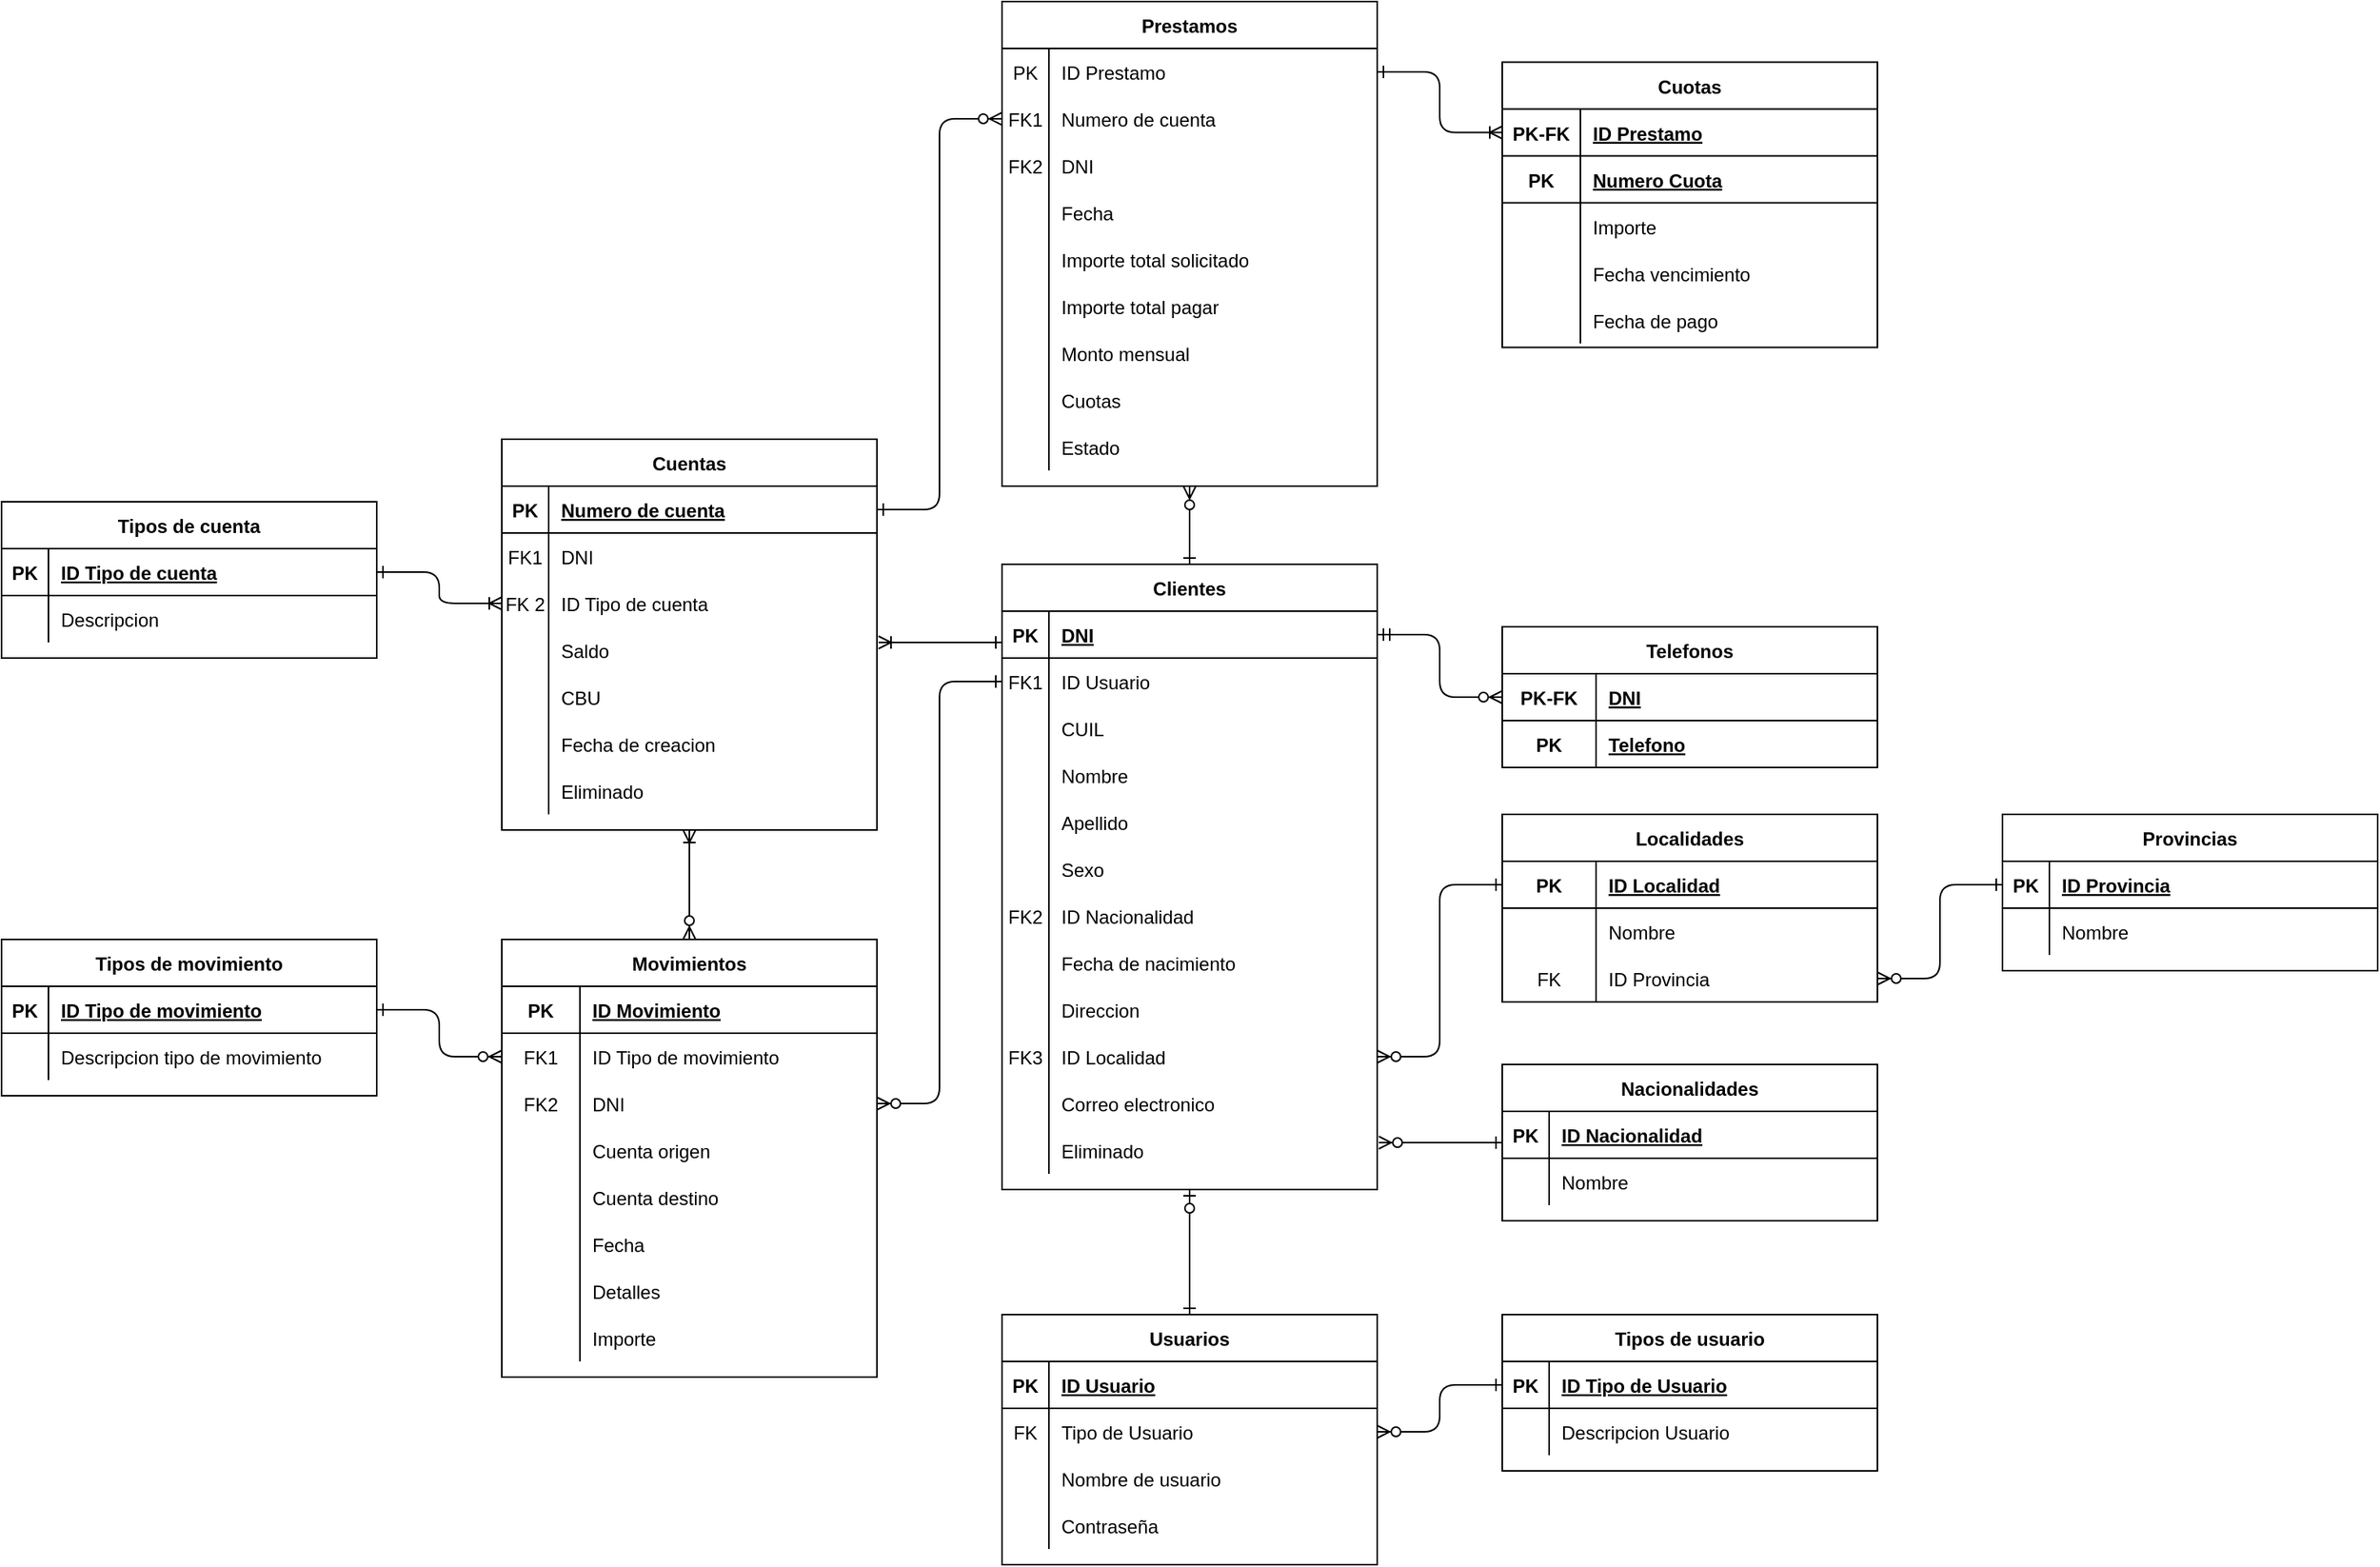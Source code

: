 <mxfile version="14.5.1" type="device"><diagram id="R2lEEEUBdFMjLlhIrx00" name="Page-1"><mxGraphModel dx="1802" dy="981" grid="1" gridSize="10" guides="1" tooltips="1" connect="1" arrows="1" fold="1" page="0" pageScale="1" pageWidth="850" pageHeight="1100" math="0" shadow="0" extFonts="Permanent Marker^https://fonts.googleapis.com/css?family=Permanent+Marker"><root><mxCell id="0"/><mxCell id="1" parent="0"/><mxCell id="C-vyLk0tnHw3VtMMgP7b-1" value="" style="edgeStyle=elbowEdgeStyle;endArrow=ERoneToMany;startArrow=ERone;endFill=0;startFill=0;strokeWidth=1;targetPerimeterSpacing=1;" parent="1" source="C-vyLk0tnHw3VtMMgP7b-23" target="C-vyLk0tnHw3VtMMgP7b-2" edge="1"><mxGeometry width="100" height="100" relative="1" as="geometry"><mxPoint x="340" y="720" as="sourcePoint"/><mxPoint x="440" y="620" as="targetPoint"/><Array as="points"><mxPoint x="-210" y="90"/><mxPoint x="-180" y="190"/><mxPoint x="-200" y="170"/><mxPoint x="-220" y="120"/><mxPoint x="-160" y="160"/></Array></mxGeometry></mxCell><mxCell id="C-vyLk0tnHw3VtMMgP7b-12" value="" style="edgeStyle=elbowEdgeStyle;endArrow=ERzeroToMany;startArrow=ERone;endFill=1;startFill=0;" parent="1" source="C-vyLk0tnHw3VtMMgP7b-23" target="C-vyLk0tnHw3VtMMgP7b-13" edge="1"><mxGeometry width="100" height="100" relative="1" as="geometry"><mxPoint x="400" y="180" as="sourcePoint"/><mxPoint x="-65.529" y="-50" as="targetPoint"/></mxGeometry></mxCell><mxCell id="C-vyLk0tnHw3VtMMgP7b-2" value="Cuentas" style="shape=table;startSize=30;container=1;collapsible=1;childLayout=tableLayout;fixedRows=1;rowLines=0;fontStyle=1;align=center;resizeLast=1;" parent="1" vertex="1"><mxGeometry x="-480" y="-40" width="240" height="250" as="geometry"/></mxCell><mxCell id="C-vyLk0tnHw3VtMMgP7b-3" value="" style="shape=partialRectangle;collapsible=0;dropTarget=0;pointerEvents=0;fillColor=none;points=[[0,0.5],[1,0.5]];portConstraint=eastwest;top=0;left=0;right=0;bottom=1;" parent="C-vyLk0tnHw3VtMMgP7b-2" vertex="1"><mxGeometry y="30" width="240" height="30" as="geometry"/></mxCell><mxCell id="C-vyLk0tnHw3VtMMgP7b-4" value="PK" style="shape=partialRectangle;overflow=hidden;connectable=0;fillColor=none;top=0;left=0;bottom=0;right=0;fontStyle=1;" parent="C-vyLk0tnHw3VtMMgP7b-3" vertex="1"><mxGeometry width="30" height="30" as="geometry"/></mxCell><mxCell id="C-vyLk0tnHw3VtMMgP7b-5" value="Numero de cuenta" style="shape=partialRectangle;overflow=hidden;connectable=0;fillColor=none;top=0;left=0;bottom=0;right=0;align=left;spacingLeft=6;fontStyle=5;" parent="C-vyLk0tnHw3VtMMgP7b-3" vertex="1"><mxGeometry x="30" width="210" height="30" as="geometry"/></mxCell><mxCell id="C-vyLk0tnHw3VtMMgP7b-6" value="" style="shape=partialRectangle;collapsible=0;dropTarget=0;pointerEvents=0;fillColor=none;points=[[0,0.5],[1,0.5]];portConstraint=eastwest;top=0;left=0;right=0;bottom=0;" parent="C-vyLk0tnHw3VtMMgP7b-2" vertex="1"><mxGeometry y="60" width="240" height="30" as="geometry"/></mxCell><mxCell id="C-vyLk0tnHw3VtMMgP7b-7" value="FK1" style="shape=partialRectangle;overflow=hidden;connectable=0;fillColor=none;top=0;left=0;bottom=0;right=0;" parent="C-vyLk0tnHw3VtMMgP7b-6" vertex="1"><mxGeometry width="30" height="30" as="geometry"/></mxCell><mxCell id="C-vyLk0tnHw3VtMMgP7b-8" value="DNI" style="shape=partialRectangle;overflow=hidden;connectable=0;fillColor=none;top=0;left=0;bottom=0;right=0;align=left;spacingLeft=6;" parent="C-vyLk0tnHw3VtMMgP7b-6" vertex="1"><mxGeometry x="30" width="210" height="30" as="geometry"/></mxCell><mxCell id="7F0biM4FoDQYVqZwZQfH-58" value="" style="shape=partialRectangle;collapsible=0;dropTarget=0;pointerEvents=0;fillColor=none;top=0;left=0;bottom=0;right=0;points=[[0,0.5],[1,0.5]];portConstraint=eastwest;" parent="C-vyLk0tnHw3VtMMgP7b-2" vertex="1"><mxGeometry y="90" width="240" height="30" as="geometry"/></mxCell><mxCell id="7F0biM4FoDQYVqZwZQfH-59" value="FK 2" style="shape=partialRectangle;connectable=0;fillColor=none;top=0;left=0;bottom=0;right=0;editable=1;overflow=hidden;" parent="7F0biM4FoDQYVqZwZQfH-58" vertex="1"><mxGeometry width="30" height="30" as="geometry"/></mxCell><mxCell id="7F0biM4FoDQYVqZwZQfH-60" value="ID Tipo de cuenta" style="shape=partialRectangle;connectable=0;fillColor=none;top=0;left=0;bottom=0;right=0;align=left;spacingLeft=6;overflow=hidden;" parent="7F0biM4FoDQYVqZwZQfH-58" vertex="1"><mxGeometry x="30" width="210" height="30" as="geometry"/></mxCell><mxCell id="C-vyLk0tnHw3VtMMgP7b-9" value="" style="shape=partialRectangle;collapsible=0;dropTarget=0;pointerEvents=0;fillColor=none;points=[[0,0.5],[1,0.5]];portConstraint=eastwest;top=0;left=0;right=0;bottom=0;" parent="C-vyLk0tnHw3VtMMgP7b-2" vertex="1"><mxGeometry y="120" width="240" height="30" as="geometry"/></mxCell><mxCell id="C-vyLk0tnHw3VtMMgP7b-10" value="" style="shape=partialRectangle;overflow=hidden;connectable=0;fillColor=none;top=0;left=0;bottom=0;right=0;" parent="C-vyLk0tnHw3VtMMgP7b-9" vertex="1"><mxGeometry width="30" height="30" as="geometry"/></mxCell><mxCell id="C-vyLk0tnHw3VtMMgP7b-11" value="Saldo" style="shape=partialRectangle;overflow=hidden;connectable=0;fillColor=none;top=0;left=0;bottom=0;right=0;align=left;spacingLeft=6;" parent="C-vyLk0tnHw3VtMMgP7b-9" vertex="1"><mxGeometry x="30" width="210" height="30" as="geometry"/></mxCell><mxCell id="7F0biM4FoDQYVqZwZQfH-54" value="" style="shape=partialRectangle;collapsible=0;dropTarget=0;pointerEvents=0;fillColor=none;top=0;left=0;bottom=0;right=0;points=[[0,0.5],[1,0.5]];portConstraint=eastwest;" parent="C-vyLk0tnHw3VtMMgP7b-2" vertex="1"><mxGeometry y="150" width="240" height="30" as="geometry"/></mxCell><mxCell id="7F0biM4FoDQYVqZwZQfH-55" value="" style="shape=partialRectangle;connectable=0;fillColor=none;top=0;left=0;bottom=0;right=0;editable=1;overflow=hidden;" parent="7F0biM4FoDQYVqZwZQfH-54" vertex="1"><mxGeometry width="30" height="30" as="geometry"/></mxCell><mxCell id="7F0biM4FoDQYVqZwZQfH-56" value="CBU" style="shape=partialRectangle;connectable=0;fillColor=none;top=0;left=0;bottom=0;right=0;align=left;spacingLeft=6;overflow=hidden;" parent="7F0biM4FoDQYVqZwZQfH-54" vertex="1"><mxGeometry x="30" width="210" height="30" as="geometry"/></mxCell><mxCell id="7F0biM4FoDQYVqZwZQfH-62" value="" style="shape=partialRectangle;collapsible=0;dropTarget=0;pointerEvents=0;fillColor=none;top=0;left=0;bottom=0;right=0;points=[[0,0.5],[1,0.5]];portConstraint=eastwest;" parent="C-vyLk0tnHw3VtMMgP7b-2" vertex="1"><mxGeometry y="180" width="240" height="30" as="geometry"/></mxCell><mxCell id="7F0biM4FoDQYVqZwZQfH-63" value="" style="shape=partialRectangle;connectable=0;fillColor=none;top=0;left=0;bottom=0;right=0;editable=1;overflow=hidden;" parent="7F0biM4FoDQYVqZwZQfH-62" vertex="1"><mxGeometry width="30" height="30" as="geometry"/></mxCell><mxCell id="7F0biM4FoDQYVqZwZQfH-64" value="Fecha de creacion" style="shape=partialRectangle;connectable=0;fillColor=none;top=0;left=0;bottom=0;right=0;align=left;spacingLeft=6;overflow=hidden;" parent="7F0biM4FoDQYVqZwZQfH-62" vertex="1"><mxGeometry x="30" width="210" height="30" as="geometry"/></mxCell><mxCell id="fZLnjrhuLzffV9vsDGtd-31" value="" style="shape=partialRectangle;collapsible=0;dropTarget=0;pointerEvents=0;fillColor=none;top=0;left=0;bottom=0;right=0;points=[[0,0.5],[1,0.5]];portConstraint=eastwest;" parent="C-vyLk0tnHw3VtMMgP7b-2" vertex="1"><mxGeometry y="210" width="240" height="30" as="geometry"/></mxCell><mxCell id="fZLnjrhuLzffV9vsDGtd-32" value="" style="shape=partialRectangle;connectable=0;fillColor=none;top=0;left=0;bottom=0;right=0;editable=1;overflow=hidden;" parent="fZLnjrhuLzffV9vsDGtd-31" vertex="1"><mxGeometry width="30" height="30" as="geometry"/></mxCell><mxCell id="fZLnjrhuLzffV9vsDGtd-33" value="Eliminado" style="shape=partialRectangle;connectable=0;fillColor=none;top=0;left=0;bottom=0;right=0;align=left;spacingLeft=6;overflow=hidden;" parent="fZLnjrhuLzffV9vsDGtd-31" vertex="1"><mxGeometry x="30" width="210" height="30" as="geometry"/></mxCell><mxCell id="C-vyLk0tnHw3VtMMgP7b-13" value="Prestamos" style="shape=table;startSize=30;container=1;collapsible=1;childLayout=tableLayout;fixedRows=1;rowLines=0;fontStyle=1;align=center;resizeLast=1;" parent="1" vertex="1"><mxGeometry x="-160" y="-320" width="240" height="310" as="geometry"/></mxCell><mxCell id="7F0biM4FoDQYVqZwZQfH-100" value="" style="shape=partialRectangle;collapsible=0;dropTarget=0;pointerEvents=0;fillColor=none;top=0;left=0;bottom=0;right=0;points=[[0,0.5],[1,0.5]];portConstraint=eastwest;" parent="C-vyLk0tnHw3VtMMgP7b-13" vertex="1"><mxGeometry y="30" width="240" height="30" as="geometry"/></mxCell><mxCell id="7F0biM4FoDQYVqZwZQfH-101" value="PK" style="shape=partialRectangle;connectable=0;fillColor=none;top=0;left=0;bottom=0;right=0;editable=1;overflow=hidden;" parent="7F0biM4FoDQYVqZwZQfH-100" vertex="1"><mxGeometry width="30" height="30" as="geometry"/></mxCell><mxCell id="7F0biM4FoDQYVqZwZQfH-102" value="ID Prestamo" style="shape=partialRectangle;connectable=0;fillColor=none;top=0;left=0;bottom=0;right=0;align=left;spacingLeft=6;overflow=hidden;" parent="7F0biM4FoDQYVqZwZQfH-100" vertex="1"><mxGeometry x="30" width="210" height="30" as="geometry"/></mxCell><mxCell id="7F0biM4FoDQYVqZwZQfH-151" value="" style="shape=partialRectangle;collapsible=0;dropTarget=0;pointerEvents=0;fillColor=none;top=0;left=0;bottom=0;right=0;points=[[0,0.5],[1,0.5]];portConstraint=eastwest;" parent="C-vyLk0tnHw3VtMMgP7b-13" vertex="1"><mxGeometry y="60" width="240" height="30" as="geometry"/></mxCell><mxCell id="7F0biM4FoDQYVqZwZQfH-152" value="FK1" style="shape=partialRectangle;connectable=0;fillColor=none;top=0;left=0;bottom=0;right=0;fontStyle=0;overflow=hidden;" parent="7F0biM4FoDQYVqZwZQfH-151" vertex="1"><mxGeometry width="30" height="30" as="geometry"/></mxCell><mxCell id="7F0biM4FoDQYVqZwZQfH-153" value="Numero de cuenta" style="shape=partialRectangle;connectable=0;fillColor=none;top=0;left=0;bottom=0;right=0;align=left;spacingLeft=6;fontStyle=0;overflow=hidden;" parent="7F0biM4FoDQYVqZwZQfH-151" vertex="1"><mxGeometry x="30" width="210" height="30" as="geometry"/></mxCell><mxCell id="C-vyLk0tnHw3VtMMgP7b-17" value="" style="shape=partialRectangle;collapsible=0;dropTarget=0;pointerEvents=0;fillColor=none;points=[[0,0.5],[1,0.5]];portConstraint=eastwest;top=0;left=0;right=0;bottom=0;" parent="C-vyLk0tnHw3VtMMgP7b-13" vertex="1"><mxGeometry y="90" width="240" height="30" as="geometry"/></mxCell><mxCell id="C-vyLk0tnHw3VtMMgP7b-18" value="FK2" style="shape=partialRectangle;overflow=hidden;connectable=0;fillColor=none;top=0;left=0;bottom=0;right=0;" parent="C-vyLk0tnHw3VtMMgP7b-17" vertex="1"><mxGeometry width="30" height="30" as="geometry"/></mxCell><mxCell id="C-vyLk0tnHw3VtMMgP7b-19" value="DNI" style="shape=partialRectangle;overflow=hidden;connectable=0;fillColor=none;top=0;left=0;bottom=0;right=0;align=left;spacingLeft=6;" parent="C-vyLk0tnHw3VtMMgP7b-17" vertex="1"><mxGeometry x="30" width="210" height="30" as="geometry"/></mxCell><mxCell id="7F0biM4FoDQYVqZwZQfH-179" value="" style="shape=partialRectangle;collapsible=0;dropTarget=0;pointerEvents=0;fillColor=none;top=0;left=0;bottom=0;right=0;points=[[0,0.5],[1,0.5]];portConstraint=eastwest;" parent="C-vyLk0tnHw3VtMMgP7b-13" vertex="1"><mxGeometry y="120" width="240" height="30" as="geometry"/></mxCell><mxCell id="7F0biM4FoDQYVqZwZQfH-180" value="" style="shape=partialRectangle;connectable=0;fillColor=none;top=0;left=0;bottom=0;right=0;editable=1;overflow=hidden;" parent="7F0biM4FoDQYVqZwZQfH-179" vertex="1"><mxGeometry width="30" height="30" as="geometry"/></mxCell><mxCell id="7F0biM4FoDQYVqZwZQfH-181" value="Fecha" style="shape=partialRectangle;connectable=0;fillColor=none;top=0;left=0;bottom=0;right=0;align=left;spacingLeft=6;overflow=hidden;" parent="7F0biM4FoDQYVqZwZQfH-179" vertex="1"><mxGeometry x="30" width="210" height="30" as="geometry"/></mxCell><mxCell id="C-vyLk0tnHw3VtMMgP7b-20" value="" style="shape=partialRectangle;collapsible=0;dropTarget=0;pointerEvents=0;fillColor=none;points=[[0,0.5],[1,0.5]];portConstraint=eastwest;top=0;left=0;right=0;bottom=0;" parent="C-vyLk0tnHw3VtMMgP7b-13" vertex="1"><mxGeometry y="150" width="240" height="30" as="geometry"/></mxCell><mxCell id="C-vyLk0tnHw3VtMMgP7b-21" value="" style="shape=partialRectangle;overflow=hidden;connectable=0;fillColor=none;top=0;left=0;bottom=0;right=0;" parent="C-vyLk0tnHw3VtMMgP7b-20" vertex="1"><mxGeometry width="30" height="30" as="geometry"/></mxCell><mxCell id="C-vyLk0tnHw3VtMMgP7b-22" value="Importe total solicitado" style="shape=partialRectangle;overflow=hidden;connectable=0;fillColor=none;top=0;left=0;bottom=0;right=0;align=left;spacingLeft=6;" parent="C-vyLk0tnHw3VtMMgP7b-20" vertex="1"><mxGeometry x="30" width="210" height="30" as="geometry"/></mxCell><mxCell id="7F0biM4FoDQYVqZwZQfH-68" value="" style="shape=partialRectangle;collapsible=0;dropTarget=0;pointerEvents=0;fillColor=none;top=0;left=0;bottom=0;right=0;points=[[0,0.5],[1,0.5]];portConstraint=eastwest;" parent="C-vyLk0tnHw3VtMMgP7b-13" vertex="1"><mxGeometry y="180" width="240" height="30" as="geometry"/></mxCell><mxCell id="7F0biM4FoDQYVqZwZQfH-69" value="" style="shape=partialRectangle;connectable=0;fillColor=none;top=0;left=0;bottom=0;right=0;editable=1;overflow=hidden;" parent="7F0biM4FoDQYVqZwZQfH-68" vertex="1"><mxGeometry width="30" height="30" as="geometry"/></mxCell><mxCell id="7F0biM4FoDQYVqZwZQfH-70" value="Importe total pagar" style="shape=partialRectangle;connectable=0;fillColor=none;top=0;left=0;bottom=0;right=0;align=left;spacingLeft=6;overflow=hidden;" parent="7F0biM4FoDQYVqZwZQfH-68" vertex="1"><mxGeometry x="30" width="210" height="30" as="geometry"/></mxCell><mxCell id="7F0biM4FoDQYVqZwZQfH-71" value="" style="shape=partialRectangle;collapsible=0;dropTarget=0;pointerEvents=0;fillColor=none;top=0;left=0;bottom=0;right=0;points=[[0,0.5],[1,0.5]];portConstraint=eastwest;" parent="C-vyLk0tnHw3VtMMgP7b-13" vertex="1"><mxGeometry y="210" width="240" height="30" as="geometry"/></mxCell><mxCell id="7F0biM4FoDQYVqZwZQfH-72" value="" style="shape=partialRectangle;connectable=0;fillColor=none;top=0;left=0;bottom=0;right=0;editable=1;overflow=hidden;" parent="7F0biM4FoDQYVqZwZQfH-71" vertex="1"><mxGeometry width="30" height="30" as="geometry"/></mxCell><mxCell id="7F0biM4FoDQYVqZwZQfH-73" value="Monto mensual" style="shape=partialRectangle;connectable=0;fillColor=none;top=0;left=0;bottom=0;right=0;align=left;spacingLeft=6;overflow=hidden;" parent="7F0biM4FoDQYVqZwZQfH-71" vertex="1"><mxGeometry x="30" width="210" height="30" as="geometry"/></mxCell><mxCell id="7F0biM4FoDQYVqZwZQfH-80" value="" style="shape=partialRectangle;collapsible=0;dropTarget=0;pointerEvents=0;fillColor=none;top=0;left=0;bottom=0;right=0;points=[[0,0.5],[1,0.5]];portConstraint=eastwest;" parent="C-vyLk0tnHw3VtMMgP7b-13" vertex="1"><mxGeometry y="240" width="240" height="30" as="geometry"/></mxCell><mxCell id="7F0biM4FoDQYVqZwZQfH-81" value="" style="shape=partialRectangle;connectable=0;fillColor=none;top=0;left=0;bottom=0;right=0;editable=1;overflow=hidden;" parent="7F0biM4FoDQYVqZwZQfH-80" vertex="1"><mxGeometry width="30" height="30" as="geometry"/></mxCell><mxCell id="7F0biM4FoDQYVqZwZQfH-82" value="Cuotas" style="shape=partialRectangle;connectable=0;fillColor=none;top=0;left=0;bottom=0;right=0;align=left;spacingLeft=6;overflow=hidden;" parent="7F0biM4FoDQYVqZwZQfH-80" vertex="1"><mxGeometry x="30" width="210" height="30" as="geometry"/></mxCell><mxCell id="Fkp7tEHuQF5kMMkEpn1x-33" value="" style="shape=partialRectangle;collapsible=0;dropTarget=0;pointerEvents=0;fillColor=none;top=0;left=0;bottom=0;right=0;points=[[0,0.5],[1,0.5]];portConstraint=eastwest;" parent="C-vyLk0tnHw3VtMMgP7b-13" vertex="1"><mxGeometry y="270" width="240" height="30" as="geometry"/></mxCell><mxCell id="Fkp7tEHuQF5kMMkEpn1x-34" value="" style="shape=partialRectangle;connectable=0;fillColor=none;top=0;left=0;bottom=0;right=0;editable=1;overflow=hidden;" parent="Fkp7tEHuQF5kMMkEpn1x-33" vertex="1"><mxGeometry width="30" height="30" as="geometry"/></mxCell><mxCell id="Fkp7tEHuQF5kMMkEpn1x-35" value="Estado" style="shape=partialRectangle;connectable=0;fillColor=none;top=0;left=0;bottom=0;right=0;align=left;spacingLeft=6;overflow=hidden;" parent="Fkp7tEHuQF5kMMkEpn1x-33" vertex="1"><mxGeometry x="30" width="210" height="30" as="geometry"/></mxCell><mxCell id="C-vyLk0tnHw3VtMMgP7b-23" value="Clientes" style="shape=table;startSize=30;container=1;collapsible=1;childLayout=tableLayout;fixedRows=1;rowLines=0;fontStyle=1;align=center;resizeLast=1;" parent="1" vertex="1"><mxGeometry x="-160" y="40" width="240" height="400" as="geometry"/></mxCell><mxCell id="C-vyLk0tnHw3VtMMgP7b-24" value="" style="shape=partialRectangle;collapsible=0;dropTarget=0;pointerEvents=0;fillColor=none;points=[[0,0.5],[1,0.5]];portConstraint=eastwest;top=0;left=0;right=0;bottom=1;" parent="C-vyLk0tnHw3VtMMgP7b-23" vertex="1"><mxGeometry y="30" width="240" height="30" as="geometry"/></mxCell><mxCell id="C-vyLk0tnHw3VtMMgP7b-25" value="PK" style="shape=partialRectangle;overflow=hidden;connectable=0;fillColor=none;top=0;left=0;bottom=0;right=0;fontStyle=1;" parent="C-vyLk0tnHw3VtMMgP7b-24" vertex="1"><mxGeometry width="30" height="30" as="geometry"/></mxCell><mxCell id="C-vyLk0tnHw3VtMMgP7b-26" value="DNI" style="shape=partialRectangle;overflow=hidden;connectable=0;fillColor=none;top=0;left=0;bottom=0;right=0;align=left;spacingLeft=6;fontStyle=5;" parent="C-vyLk0tnHw3VtMMgP7b-24" vertex="1"><mxGeometry x="30" width="210" height="30" as="geometry"/></mxCell><mxCell id="7F0biM4FoDQYVqZwZQfH-175" value="" style="shape=partialRectangle;collapsible=0;dropTarget=0;pointerEvents=0;fillColor=none;top=0;left=0;bottom=0;right=0;points=[[0,0.5],[1,0.5]];portConstraint=eastwest;" parent="C-vyLk0tnHw3VtMMgP7b-23" vertex="1"><mxGeometry y="60" width="240" height="30" as="geometry"/></mxCell><mxCell id="7F0biM4FoDQYVqZwZQfH-176" value="FK1" style="shape=partialRectangle;connectable=0;fillColor=none;top=0;left=0;bottom=0;right=0;fontStyle=0;overflow=hidden;" parent="7F0biM4FoDQYVqZwZQfH-175" vertex="1"><mxGeometry width="30" height="30" as="geometry"/></mxCell><mxCell id="7F0biM4FoDQYVqZwZQfH-177" value="ID Usuario" style="shape=partialRectangle;connectable=0;fillColor=none;top=0;left=0;bottom=0;right=0;align=left;spacingLeft=6;fontStyle=0;overflow=hidden;" parent="7F0biM4FoDQYVqZwZQfH-175" vertex="1"><mxGeometry x="30" width="210" height="30" as="geometry"/></mxCell><mxCell id="C-vyLk0tnHw3VtMMgP7b-27" value="" style="shape=partialRectangle;collapsible=0;dropTarget=0;pointerEvents=0;fillColor=none;points=[[0,0.5],[1,0.5]];portConstraint=eastwest;top=0;left=0;right=0;bottom=0;" parent="C-vyLk0tnHw3VtMMgP7b-23" vertex="1"><mxGeometry y="90" width="240" height="30" as="geometry"/></mxCell><mxCell id="C-vyLk0tnHw3VtMMgP7b-28" value="" style="shape=partialRectangle;overflow=hidden;connectable=0;fillColor=none;top=0;left=0;bottom=0;right=0;" parent="C-vyLk0tnHw3VtMMgP7b-27" vertex="1"><mxGeometry width="30" height="30" as="geometry"/></mxCell><mxCell id="C-vyLk0tnHw3VtMMgP7b-29" value="CUIL" style="shape=partialRectangle;overflow=hidden;connectable=0;fillColor=none;top=0;left=0;bottom=0;right=0;align=left;spacingLeft=6;" parent="C-vyLk0tnHw3VtMMgP7b-27" vertex="1"><mxGeometry x="30" width="210" height="30" as="geometry"/></mxCell><mxCell id="7F0biM4FoDQYVqZwZQfH-2" value="" style="shape=partialRectangle;collapsible=0;dropTarget=0;pointerEvents=0;fillColor=none;top=0;left=0;bottom=0;right=0;points=[[0,0.5],[1,0.5]];portConstraint=eastwest;" parent="C-vyLk0tnHw3VtMMgP7b-23" vertex="1"><mxGeometry y="120" width="240" height="30" as="geometry"/></mxCell><mxCell id="7F0biM4FoDQYVqZwZQfH-3" value="" style="shape=partialRectangle;connectable=0;fillColor=none;top=0;left=0;bottom=0;right=0;editable=1;overflow=hidden;" parent="7F0biM4FoDQYVqZwZQfH-2" vertex="1"><mxGeometry width="30" height="30" as="geometry"/></mxCell><mxCell id="7F0biM4FoDQYVqZwZQfH-4" value="Nombre " style="shape=partialRectangle;connectable=0;fillColor=none;top=0;left=0;bottom=0;right=0;align=left;spacingLeft=6;overflow=hidden;" parent="7F0biM4FoDQYVqZwZQfH-2" vertex="1"><mxGeometry x="30" width="210" height="30" as="geometry"/></mxCell><mxCell id="7F0biM4FoDQYVqZwZQfH-11" value="" style="shape=partialRectangle;collapsible=0;dropTarget=0;pointerEvents=0;fillColor=none;top=0;left=0;bottom=0;right=0;points=[[0,0.5],[1,0.5]];portConstraint=eastwest;" parent="C-vyLk0tnHw3VtMMgP7b-23" vertex="1"><mxGeometry y="150" width="240" height="30" as="geometry"/></mxCell><mxCell id="7F0biM4FoDQYVqZwZQfH-12" value="" style="shape=partialRectangle;connectable=0;fillColor=none;top=0;left=0;bottom=0;right=0;editable=1;overflow=hidden;" parent="7F0biM4FoDQYVqZwZQfH-11" vertex="1"><mxGeometry width="30" height="30" as="geometry"/></mxCell><mxCell id="7F0biM4FoDQYVqZwZQfH-13" value="Apellido" style="shape=partialRectangle;connectable=0;fillColor=none;top=0;left=0;bottom=0;right=0;align=left;spacingLeft=6;overflow=hidden;" parent="7F0biM4FoDQYVqZwZQfH-11" vertex="1"><mxGeometry x="30" width="210" height="30" as="geometry"/></mxCell><mxCell id="7F0biM4FoDQYVqZwZQfH-7" value="" style="shape=partialRectangle;collapsible=0;dropTarget=0;pointerEvents=0;fillColor=none;top=0;left=0;bottom=0;right=0;points=[[0,0.5],[1,0.5]];portConstraint=eastwest;" parent="C-vyLk0tnHw3VtMMgP7b-23" vertex="1"><mxGeometry y="180" width="240" height="30" as="geometry"/></mxCell><mxCell id="7F0biM4FoDQYVqZwZQfH-8" value="" style="shape=partialRectangle;connectable=0;fillColor=none;top=0;left=0;bottom=0;right=0;editable=1;overflow=hidden;" parent="7F0biM4FoDQYVqZwZQfH-7" vertex="1"><mxGeometry width="30" height="30" as="geometry"/></mxCell><mxCell id="7F0biM4FoDQYVqZwZQfH-9" value="Sexo" style="shape=partialRectangle;connectable=0;fillColor=none;top=0;left=0;bottom=0;right=0;align=left;spacingLeft=6;overflow=hidden;" parent="7F0biM4FoDQYVqZwZQfH-7" vertex="1"><mxGeometry x="30" width="210" height="30" as="geometry"/></mxCell><mxCell id="7F0biM4FoDQYVqZwZQfH-19" value="" style="shape=partialRectangle;collapsible=0;dropTarget=0;pointerEvents=0;fillColor=none;top=0;left=0;bottom=0;right=0;points=[[0,0.5],[1,0.5]];portConstraint=eastwest;" parent="C-vyLk0tnHw3VtMMgP7b-23" vertex="1"><mxGeometry y="210" width="240" height="30" as="geometry"/></mxCell><mxCell id="7F0biM4FoDQYVqZwZQfH-20" value="FK2" style="shape=partialRectangle;connectable=0;fillColor=none;top=0;left=0;bottom=0;right=0;editable=1;overflow=hidden;" parent="7F0biM4FoDQYVqZwZQfH-19" vertex="1"><mxGeometry width="30" height="30" as="geometry"/></mxCell><mxCell id="7F0biM4FoDQYVqZwZQfH-21" value="ID Nacionalidad" style="shape=partialRectangle;connectable=0;fillColor=none;top=0;left=0;bottom=0;right=0;align=left;spacingLeft=6;overflow=hidden;" parent="7F0biM4FoDQYVqZwZQfH-19" vertex="1"><mxGeometry x="30" width="210" height="30" as="geometry"/></mxCell><mxCell id="7F0biM4FoDQYVqZwZQfH-23" value="" style="shape=partialRectangle;collapsible=0;dropTarget=0;pointerEvents=0;fillColor=none;top=0;left=0;bottom=0;right=0;points=[[0,0.5],[1,0.5]];portConstraint=eastwest;" parent="C-vyLk0tnHw3VtMMgP7b-23" vertex="1"><mxGeometry y="240" width="240" height="30" as="geometry"/></mxCell><mxCell id="7F0biM4FoDQYVqZwZQfH-24" value="" style="shape=partialRectangle;connectable=0;fillColor=none;top=0;left=0;bottom=0;right=0;editable=1;overflow=hidden;" parent="7F0biM4FoDQYVqZwZQfH-23" vertex="1"><mxGeometry width="30" height="30" as="geometry"/></mxCell><mxCell id="7F0biM4FoDQYVqZwZQfH-25" value="Fecha de nacimiento" style="shape=partialRectangle;connectable=0;fillColor=none;top=0;left=0;bottom=0;right=0;align=left;spacingLeft=6;overflow=hidden;" parent="7F0biM4FoDQYVqZwZQfH-23" vertex="1"><mxGeometry x="30" width="210" height="30" as="geometry"/></mxCell><mxCell id="7F0biM4FoDQYVqZwZQfH-26" value="" style="shape=partialRectangle;collapsible=0;dropTarget=0;pointerEvents=0;fillColor=none;top=0;left=0;bottom=0;right=0;points=[[0,0.5],[1,0.5]];portConstraint=eastwest;" parent="C-vyLk0tnHw3VtMMgP7b-23" vertex="1"><mxGeometry y="270" width="240" height="30" as="geometry"/></mxCell><mxCell id="7F0biM4FoDQYVqZwZQfH-27" value="" style="shape=partialRectangle;connectable=0;fillColor=none;top=0;left=0;bottom=0;right=0;editable=1;overflow=hidden;" parent="7F0biM4FoDQYVqZwZQfH-26" vertex="1"><mxGeometry width="30" height="30" as="geometry"/></mxCell><mxCell id="7F0biM4FoDQYVqZwZQfH-28" value="Direccion" style="shape=partialRectangle;connectable=0;fillColor=none;top=0;left=0;bottom=0;right=0;align=left;spacingLeft=6;overflow=hidden;" parent="7F0biM4FoDQYVqZwZQfH-26" vertex="1"><mxGeometry x="30" width="210" height="30" as="geometry"/></mxCell><mxCell id="7F0biM4FoDQYVqZwZQfH-30" value="" style="shape=partialRectangle;collapsible=0;dropTarget=0;pointerEvents=0;fillColor=none;top=0;left=0;bottom=0;right=0;points=[[0,0.5],[1,0.5]];portConstraint=eastwest;" parent="C-vyLk0tnHw3VtMMgP7b-23" vertex="1"><mxGeometry y="300" width="240" height="30" as="geometry"/></mxCell><mxCell id="7F0biM4FoDQYVqZwZQfH-31" value="FK3" style="shape=partialRectangle;connectable=0;fillColor=none;top=0;left=0;bottom=0;right=0;editable=1;overflow=hidden;" parent="7F0biM4FoDQYVqZwZQfH-30" vertex="1"><mxGeometry width="30" height="30" as="geometry"/></mxCell><mxCell id="7F0biM4FoDQYVqZwZQfH-32" value="ID Localidad" style="shape=partialRectangle;connectable=0;fillColor=none;top=0;left=0;bottom=0;right=0;align=left;spacingLeft=6;overflow=hidden;" parent="7F0biM4FoDQYVqZwZQfH-30" vertex="1"><mxGeometry x="30" width="210" height="30" as="geometry"/></mxCell><mxCell id="7F0biM4FoDQYVqZwZQfH-38" value="" style="shape=partialRectangle;collapsible=0;dropTarget=0;pointerEvents=0;fillColor=none;top=0;left=0;bottom=0;right=0;points=[[0,0.5],[1,0.5]];portConstraint=eastwest;" parent="C-vyLk0tnHw3VtMMgP7b-23" vertex="1"><mxGeometry y="330" width="240" height="30" as="geometry"/></mxCell><mxCell id="7F0biM4FoDQYVqZwZQfH-39" value="" style="shape=partialRectangle;connectable=0;fillColor=none;top=0;left=0;bottom=0;right=0;editable=1;overflow=hidden;" parent="7F0biM4FoDQYVqZwZQfH-38" vertex="1"><mxGeometry width="30" height="30" as="geometry"/></mxCell><mxCell id="7F0biM4FoDQYVqZwZQfH-40" value="Correo electronico" style="shape=partialRectangle;connectable=0;fillColor=none;top=0;left=0;bottom=0;right=0;align=left;spacingLeft=6;overflow=hidden;" parent="7F0biM4FoDQYVqZwZQfH-38" vertex="1"><mxGeometry x="30" width="210" height="30" as="geometry"/></mxCell><mxCell id="fZLnjrhuLzffV9vsDGtd-25" value="" style="shape=partialRectangle;collapsible=0;dropTarget=0;pointerEvents=0;fillColor=none;top=0;left=0;bottom=0;right=0;points=[[0,0.5],[1,0.5]];portConstraint=eastwest;" parent="C-vyLk0tnHw3VtMMgP7b-23" vertex="1"><mxGeometry y="360" width="240" height="30" as="geometry"/></mxCell><mxCell id="fZLnjrhuLzffV9vsDGtd-26" value="" style="shape=partialRectangle;connectable=0;fillColor=none;top=0;left=0;bottom=0;right=0;editable=1;overflow=hidden;" parent="fZLnjrhuLzffV9vsDGtd-25" vertex="1"><mxGeometry width="30" height="30" as="geometry"/></mxCell><mxCell id="fZLnjrhuLzffV9vsDGtd-27" value="Eliminado" style="shape=partialRectangle;connectable=0;fillColor=none;top=0;left=0;bottom=0;right=0;align=left;spacingLeft=6;overflow=hidden;" parent="fZLnjrhuLzffV9vsDGtd-25" vertex="1"><mxGeometry x="30" width="210" height="30" as="geometry"/></mxCell><mxCell id="7F0biM4FoDQYVqZwZQfH-86" value="Tipos de cuenta" style="shape=table;startSize=30;container=1;collapsible=1;childLayout=tableLayout;fixedRows=1;rowLines=0;fontStyle=1;align=center;resizeLast=1;" parent="1" vertex="1"><mxGeometry x="-800" width="240" height="100" as="geometry"/></mxCell><mxCell id="7F0biM4FoDQYVqZwZQfH-87" value="" style="shape=partialRectangle;collapsible=0;dropTarget=0;pointerEvents=0;fillColor=none;top=0;left=0;bottom=1;right=0;points=[[0,0.5],[1,0.5]];portConstraint=eastwest;" parent="7F0biM4FoDQYVqZwZQfH-86" vertex="1"><mxGeometry y="30" width="240" height="30" as="geometry"/></mxCell><mxCell id="7F0biM4FoDQYVqZwZQfH-88" value="PK" style="shape=partialRectangle;connectable=0;fillColor=none;top=0;left=0;bottom=0;right=0;fontStyle=1;overflow=hidden;" parent="7F0biM4FoDQYVqZwZQfH-87" vertex="1"><mxGeometry width="30" height="30" as="geometry"/></mxCell><mxCell id="7F0biM4FoDQYVqZwZQfH-89" value="ID Tipo de cuenta" style="shape=partialRectangle;connectable=0;fillColor=none;top=0;left=0;bottom=0;right=0;align=left;spacingLeft=6;fontStyle=5;overflow=hidden;" parent="7F0biM4FoDQYVqZwZQfH-87" vertex="1"><mxGeometry x="30" width="210" height="30" as="geometry"/></mxCell><mxCell id="7F0biM4FoDQYVqZwZQfH-90" value="" style="shape=partialRectangle;collapsible=0;dropTarget=0;pointerEvents=0;fillColor=none;top=0;left=0;bottom=0;right=0;points=[[0,0.5],[1,0.5]];portConstraint=eastwest;" parent="7F0biM4FoDQYVqZwZQfH-86" vertex="1"><mxGeometry y="60" width="240" height="30" as="geometry"/></mxCell><mxCell id="7F0biM4FoDQYVqZwZQfH-91" value="" style="shape=partialRectangle;connectable=0;fillColor=none;top=0;left=0;bottom=0;right=0;editable=1;overflow=hidden;" parent="7F0biM4FoDQYVqZwZQfH-90" vertex="1"><mxGeometry width="30" height="30" as="geometry"/></mxCell><mxCell id="7F0biM4FoDQYVqZwZQfH-92" value="Descripcion" style="shape=partialRectangle;connectable=0;fillColor=none;top=0;left=0;bottom=0;right=0;align=left;spacingLeft=6;overflow=hidden;" parent="7F0biM4FoDQYVqZwZQfH-90" vertex="1"><mxGeometry x="30" width="210" height="30" as="geometry"/></mxCell><mxCell id="7F0biM4FoDQYVqZwZQfH-103" value="Tipos de movimiento" style="shape=table;startSize=30;container=1;collapsible=1;childLayout=tableLayout;fixedRows=1;rowLines=0;fontStyle=1;align=center;resizeLast=1;" parent="1" vertex="1"><mxGeometry x="-800" y="280" width="240" height="100" as="geometry"><mxRectangle x="600" y="500" width="160" height="30" as="alternateBounds"/></mxGeometry></mxCell><mxCell id="7F0biM4FoDQYVqZwZQfH-104" value="" style="shape=partialRectangle;collapsible=0;dropTarget=0;pointerEvents=0;fillColor=none;top=0;left=0;bottom=1;right=0;points=[[0,0.5],[1,0.5]];portConstraint=eastwest;" parent="7F0biM4FoDQYVqZwZQfH-103" vertex="1"><mxGeometry y="30" width="240" height="30" as="geometry"/></mxCell><mxCell id="7F0biM4FoDQYVqZwZQfH-105" value="PK" style="shape=partialRectangle;connectable=0;fillColor=none;top=0;left=0;bottom=0;right=0;fontStyle=1;overflow=hidden;" parent="7F0biM4FoDQYVqZwZQfH-104" vertex="1"><mxGeometry width="30" height="30" as="geometry"/></mxCell><mxCell id="7F0biM4FoDQYVqZwZQfH-106" value="ID Tipo de movimiento" style="shape=partialRectangle;connectable=0;fillColor=none;top=0;left=0;bottom=0;right=0;align=left;spacingLeft=6;fontStyle=5;overflow=hidden;" parent="7F0biM4FoDQYVqZwZQfH-104" vertex="1"><mxGeometry x="30" width="210" height="30" as="geometry"/></mxCell><mxCell id="7F0biM4FoDQYVqZwZQfH-107" value="" style="shape=partialRectangle;collapsible=0;dropTarget=0;pointerEvents=0;fillColor=none;top=0;left=0;bottom=0;right=0;points=[[0,0.5],[1,0.5]];portConstraint=eastwest;" parent="7F0biM4FoDQYVqZwZQfH-103" vertex="1"><mxGeometry y="60" width="240" height="30" as="geometry"/></mxCell><mxCell id="7F0biM4FoDQYVqZwZQfH-108" value="" style="shape=partialRectangle;connectable=0;fillColor=none;top=0;left=0;bottom=0;right=0;editable=1;overflow=hidden;" parent="7F0biM4FoDQYVqZwZQfH-107" vertex="1"><mxGeometry width="30" height="30" as="geometry"/></mxCell><mxCell id="7F0biM4FoDQYVqZwZQfH-109" value="Descripcion tipo de movimiento" style="shape=partialRectangle;connectable=0;fillColor=none;top=0;left=0;bottom=0;right=0;align=left;spacingLeft=6;overflow=hidden;" parent="7F0biM4FoDQYVqZwZQfH-107" vertex="1"><mxGeometry x="30" width="210" height="30" as="geometry"/></mxCell><mxCell id="Fkp7tEHuQF5kMMkEpn1x-85" style="edgeStyle=orthogonalEdgeStyle;rounded=0;orthogonalLoop=1;jettySize=auto;html=1;startArrow=ERzeroToMany;startFill=1;endArrow=ERoneToMany;endFill=0;" parent="1" source="7F0biM4FoDQYVqZwZQfH-116" target="C-vyLk0tnHw3VtMMgP7b-2" edge="1"><mxGeometry relative="1" as="geometry"><Array as="points"><mxPoint x="-360" y="230"/><mxPoint x="-360" y="230"/></Array></mxGeometry></mxCell><mxCell id="7F0biM4FoDQYVqZwZQfH-116" value="Movimientos" style="shape=table;startSize=30;container=1;collapsible=1;childLayout=tableLayout;fixedRows=1;rowLines=0;fontStyle=1;align=center;resizeLast=1;" parent="1" vertex="1"><mxGeometry x="-480" y="280" width="240" height="280" as="geometry"/></mxCell><mxCell id="7F0biM4FoDQYVqZwZQfH-129" value="" style="shape=partialRectangle;collapsible=0;dropTarget=0;pointerEvents=0;fillColor=none;top=0;left=0;bottom=1;right=0;points=[[0,0.5],[1,0.5]];portConstraint=eastwest;" parent="7F0biM4FoDQYVqZwZQfH-116" vertex="1"><mxGeometry y="30" width="240" height="30" as="geometry"/></mxCell><mxCell id="7F0biM4FoDQYVqZwZQfH-130" value="PK" style="shape=partialRectangle;connectable=0;fillColor=none;top=0;left=0;bottom=0;right=0;fontStyle=1;overflow=hidden;" parent="7F0biM4FoDQYVqZwZQfH-129" vertex="1"><mxGeometry width="50" height="30" as="geometry"/></mxCell><mxCell id="7F0biM4FoDQYVqZwZQfH-131" value="ID Movimiento" style="shape=partialRectangle;connectable=0;fillColor=none;top=0;left=0;bottom=0;right=0;align=left;spacingLeft=6;fontStyle=5;overflow=hidden;" parent="7F0biM4FoDQYVqZwZQfH-129" vertex="1"><mxGeometry x="50" width="190" height="30" as="geometry"/></mxCell><mxCell id="Fkp7tEHuQF5kMMkEpn1x-91" value="" style="shape=partialRectangle;collapsible=0;dropTarget=0;pointerEvents=0;fillColor=none;top=0;left=0;bottom=0;right=0;points=[[0,0.5],[1,0.5]];portConstraint=eastwest;" parent="7F0biM4FoDQYVqZwZQfH-116" vertex="1"><mxGeometry y="60" width="240" height="30" as="geometry"/></mxCell><mxCell id="Fkp7tEHuQF5kMMkEpn1x-92" value="FK1" style="shape=partialRectangle;connectable=0;fillColor=none;top=0;left=0;bottom=0;right=0;fontStyle=0;overflow=hidden;" parent="Fkp7tEHuQF5kMMkEpn1x-91" vertex="1"><mxGeometry width="50" height="30" as="geometry"/></mxCell><mxCell id="Fkp7tEHuQF5kMMkEpn1x-93" value="ID Tipo de movimiento" style="shape=partialRectangle;connectable=0;fillColor=none;top=0;left=0;bottom=0;right=0;align=left;spacingLeft=6;fontStyle=0;overflow=hidden;" parent="Fkp7tEHuQF5kMMkEpn1x-91" vertex="1"><mxGeometry x="50" width="190" height="30" as="geometry"/></mxCell><mxCell id="Fkp7tEHuQF5kMMkEpn1x-87" value="" style="shape=partialRectangle;collapsible=0;dropTarget=0;pointerEvents=0;fillColor=none;top=0;left=0;bottom=0;right=0;points=[[0,0.5],[1,0.5]];portConstraint=eastwest;" parent="7F0biM4FoDQYVqZwZQfH-116" vertex="1"><mxGeometry y="90" width="240" height="30" as="geometry"/></mxCell><mxCell id="Fkp7tEHuQF5kMMkEpn1x-88" value="FK2" style="shape=partialRectangle;connectable=0;fillColor=none;top=0;left=0;bottom=0;right=0;fontStyle=0;overflow=hidden;" parent="Fkp7tEHuQF5kMMkEpn1x-87" vertex="1"><mxGeometry width="50" height="30" as="geometry"/></mxCell><mxCell id="Fkp7tEHuQF5kMMkEpn1x-89" value="DNI" style="shape=partialRectangle;connectable=0;fillColor=none;top=0;left=0;bottom=0;right=0;align=left;spacingLeft=6;fontStyle=0;overflow=hidden;" parent="Fkp7tEHuQF5kMMkEpn1x-87" vertex="1"><mxGeometry x="50" width="190" height="30" as="geometry"/></mxCell><mxCell id="Fkp7tEHuQF5kMMkEpn1x-77" value="" style="shape=partialRectangle;collapsible=0;dropTarget=0;pointerEvents=0;fillColor=none;top=0;left=0;bottom=0;right=0;points=[[0,0.5],[1,0.5]];portConstraint=eastwest;" parent="7F0biM4FoDQYVqZwZQfH-116" vertex="1"><mxGeometry y="120" width="240" height="30" as="geometry"/></mxCell><mxCell id="Fkp7tEHuQF5kMMkEpn1x-78" value="" style="shape=partialRectangle;connectable=0;fillColor=none;top=0;left=0;bottom=0;right=0;editable=1;overflow=hidden;" parent="Fkp7tEHuQF5kMMkEpn1x-77" vertex="1"><mxGeometry width="50" height="30" as="geometry"/></mxCell><mxCell id="Fkp7tEHuQF5kMMkEpn1x-79" value="Cuenta origen" style="shape=partialRectangle;connectable=0;fillColor=none;top=0;left=0;bottom=0;right=0;align=left;spacingLeft=6;overflow=hidden;" parent="Fkp7tEHuQF5kMMkEpn1x-77" vertex="1"><mxGeometry x="50" width="190" height="30" as="geometry"/></mxCell><mxCell id="Fkp7tEHuQF5kMMkEpn1x-80" value="" style="shape=partialRectangle;collapsible=0;dropTarget=0;pointerEvents=0;fillColor=none;top=0;left=0;bottom=0;right=0;points=[[0,0.5],[1,0.5]];portConstraint=eastwest;" parent="7F0biM4FoDQYVqZwZQfH-116" vertex="1"><mxGeometry y="150" width="240" height="30" as="geometry"/></mxCell><mxCell id="Fkp7tEHuQF5kMMkEpn1x-81" value="" style="shape=partialRectangle;connectable=0;fillColor=none;top=0;left=0;bottom=0;right=0;editable=1;overflow=hidden;" parent="Fkp7tEHuQF5kMMkEpn1x-80" vertex="1"><mxGeometry width="50" height="30" as="geometry"/></mxCell><mxCell id="Fkp7tEHuQF5kMMkEpn1x-82" value="Cuenta destino" style="shape=partialRectangle;connectable=0;fillColor=none;top=0;left=0;bottom=0;right=0;align=left;spacingLeft=6;overflow=hidden;" parent="Fkp7tEHuQF5kMMkEpn1x-80" vertex="1"><mxGeometry x="50" width="190" height="30" as="geometry"/></mxCell><mxCell id="7F0biM4FoDQYVqZwZQfH-120" value="" style="shape=partialRectangle;collapsible=0;dropTarget=0;pointerEvents=0;fillColor=none;top=0;left=0;bottom=0;right=0;points=[[0,0.5],[1,0.5]];portConstraint=eastwest;" parent="7F0biM4FoDQYVqZwZQfH-116" vertex="1"><mxGeometry y="180" width="240" height="30" as="geometry"/></mxCell><mxCell id="7F0biM4FoDQYVqZwZQfH-121" value="" style="shape=partialRectangle;connectable=0;fillColor=none;top=0;left=0;bottom=0;right=0;editable=1;overflow=hidden;" parent="7F0biM4FoDQYVqZwZQfH-120" vertex="1"><mxGeometry width="50" height="30" as="geometry"/></mxCell><mxCell id="7F0biM4FoDQYVqZwZQfH-122" value="Fecha " style="shape=partialRectangle;connectable=0;fillColor=none;top=0;left=0;bottom=0;right=0;align=left;spacingLeft=6;overflow=hidden;" parent="7F0biM4FoDQYVqZwZQfH-120" vertex="1"><mxGeometry x="50" width="190" height="30" as="geometry"/></mxCell><mxCell id="7F0biM4FoDQYVqZwZQfH-123" value="" style="shape=partialRectangle;collapsible=0;dropTarget=0;pointerEvents=0;fillColor=none;top=0;left=0;bottom=0;right=0;points=[[0,0.5],[1,0.5]];portConstraint=eastwest;" parent="7F0biM4FoDQYVqZwZQfH-116" vertex="1"><mxGeometry y="210" width="240" height="30" as="geometry"/></mxCell><mxCell id="7F0biM4FoDQYVqZwZQfH-124" value="" style="shape=partialRectangle;connectable=0;fillColor=none;top=0;left=0;bottom=0;right=0;editable=1;overflow=hidden;" parent="7F0biM4FoDQYVqZwZQfH-123" vertex="1"><mxGeometry width="50" height="30" as="geometry"/></mxCell><mxCell id="7F0biM4FoDQYVqZwZQfH-125" value="Detalles" style="shape=partialRectangle;connectable=0;fillColor=none;top=0;left=0;bottom=0;right=0;align=left;spacingLeft=6;overflow=hidden;" parent="7F0biM4FoDQYVqZwZQfH-123" vertex="1"><mxGeometry x="50" width="190" height="30" as="geometry"/></mxCell><mxCell id="7F0biM4FoDQYVqZwZQfH-126" value="" style="shape=partialRectangle;collapsible=0;dropTarget=0;pointerEvents=0;fillColor=none;top=0;left=0;bottom=0;right=0;points=[[0,0.5],[1,0.5]];portConstraint=eastwest;" parent="7F0biM4FoDQYVqZwZQfH-116" vertex="1"><mxGeometry y="240" width="240" height="30" as="geometry"/></mxCell><mxCell id="7F0biM4FoDQYVqZwZQfH-127" value="" style="shape=partialRectangle;connectable=0;fillColor=none;top=0;left=0;bottom=0;right=0;editable=1;overflow=hidden;" parent="7F0biM4FoDQYVqZwZQfH-126" vertex="1"><mxGeometry width="50" height="30" as="geometry"/></mxCell><mxCell id="7F0biM4FoDQYVqZwZQfH-128" value="Importe" style="shape=partialRectangle;connectable=0;fillColor=none;top=0;left=0;bottom=0;right=0;align=left;spacingLeft=6;overflow=hidden;" parent="7F0biM4FoDQYVqZwZQfH-126" vertex="1"><mxGeometry x="50" width="190" height="30" as="geometry"/></mxCell><mxCell id="7F0biM4FoDQYVqZwZQfH-132" style="edgeStyle=orthogonalEdgeStyle;rounded=1;orthogonalLoop=1;jettySize=auto;html=1;endArrow=ERzeroToMany;endFill=1;startArrow=ERone;startFill=0;exitX=1;exitY=0.5;exitDx=0;exitDy=0;entryX=0;entryY=0.5;entryDx=0;entryDy=0;" parent="1" source="7F0biM4FoDQYVqZwZQfH-104" target="Fkp7tEHuQF5kMMkEpn1x-91" edge="1"><mxGeometry relative="1" as="geometry"><mxPoint x="-720" y="550" as="targetPoint"/><Array as="points"/></mxGeometry></mxCell><mxCell id="7F0biM4FoDQYVqZwZQfH-133" style="edgeStyle=orthogonalEdgeStyle;rounded=1;orthogonalLoop=1;jettySize=auto;html=1;startArrow=ERzeroToMany;startFill=1;endArrow=ERone;endFill=0;entryX=0;entryY=0.5;entryDx=0;entryDy=0;exitX=1;exitY=0.5;exitDx=0;exitDy=0;" parent="1" source="Fkp7tEHuQF5kMMkEpn1x-87" target="7F0biM4FoDQYVqZwZQfH-175" edge="1"><mxGeometry relative="1" as="geometry"/></mxCell><mxCell id="7F0biM4FoDQYVqZwZQfH-178" style="edgeStyle=elbowEdgeStyle;rounded=1;orthogonalLoop=1;jettySize=auto;html=1;endArrow=ERzeroToMany;endFill=1;startArrow=ERone;startFill=0;exitX=0;exitY=0.5;exitDx=0;exitDy=0;entryX=1;entryY=0.5;entryDx=0;entryDy=0;" parent="1" source="7F0biM4FoDQYVqZwZQfH-135" target="7F0biM4FoDQYVqZwZQfH-167" edge="1"><mxGeometry relative="1" as="geometry"><Array as="points"><mxPoint x="120" y="590"/><mxPoint x="200" y="595"/></Array></mxGeometry></mxCell><mxCell id="7F0biM4FoDQYVqZwZQfH-134" value="Tipos de usuario" style="shape=table;startSize=30;container=1;collapsible=1;childLayout=tableLayout;fixedRows=1;rowLines=0;fontStyle=1;align=center;resizeLast=1;" parent="1" vertex="1"><mxGeometry x="160" y="520" width="240" height="100" as="geometry"/></mxCell><mxCell id="7F0biM4FoDQYVqZwZQfH-135" value="" style="shape=partialRectangle;collapsible=0;dropTarget=0;pointerEvents=0;fillColor=none;top=0;left=0;bottom=1;right=0;points=[[0,0.5],[1,0.5]];portConstraint=eastwest;" parent="7F0biM4FoDQYVqZwZQfH-134" vertex="1"><mxGeometry y="30" width="240" height="30" as="geometry"/></mxCell><mxCell id="7F0biM4FoDQYVqZwZQfH-136" value="PK" style="shape=partialRectangle;connectable=0;fillColor=none;top=0;left=0;bottom=0;right=0;fontStyle=1;overflow=hidden;" parent="7F0biM4FoDQYVqZwZQfH-135" vertex="1"><mxGeometry width="30" height="30" as="geometry"/></mxCell><mxCell id="7F0biM4FoDQYVqZwZQfH-137" value="ID Tipo de Usuario" style="shape=partialRectangle;connectable=0;fillColor=none;top=0;left=0;bottom=0;right=0;align=left;spacingLeft=6;fontStyle=5;overflow=hidden;" parent="7F0biM4FoDQYVqZwZQfH-135" vertex="1"><mxGeometry x="30" width="210" height="30" as="geometry"/></mxCell><mxCell id="7F0biM4FoDQYVqZwZQfH-138" value="" style="shape=partialRectangle;collapsible=0;dropTarget=0;pointerEvents=0;fillColor=none;top=0;left=0;bottom=0;right=0;points=[[0,0.5],[1,0.5]];portConstraint=eastwest;" parent="7F0biM4FoDQYVqZwZQfH-134" vertex="1"><mxGeometry y="60" width="240" height="30" as="geometry"/></mxCell><mxCell id="7F0biM4FoDQYVqZwZQfH-139" value="" style="shape=partialRectangle;connectable=0;fillColor=none;top=0;left=0;bottom=0;right=0;editable=1;overflow=hidden;" parent="7F0biM4FoDQYVqZwZQfH-138" vertex="1"><mxGeometry width="30" height="30" as="geometry"/></mxCell><mxCell id="7F0biM4FoDQYVqZwZQfH-140" value="Descripcion Usuario" style="shape=partialRectangle;connectable=0;fillColor=none;top=0;left=0;bottom=0;right=0;align=left;spacingLeft=6;overflow=hidden;" parent="7F0biM4FoDQYVqZwZQfH-138" vertex="1"><mxGeometry x="30" width="210" height="30" as="geometry"/></mxCell><mxCell id="7F0biM4FoDQYVqZwZQfH-154" value="Usuarios" style="shape=table;startSize=30;container=1;collapsible=1;childLayout=tableLayout;fixedRows=1;rowLines=0;fontStyle=1;align=center;resizeLast=1;" parent="1" vertex="1"><mxGeometry x="-160" y="520" width="240" height="160" as="geometry"/></mxCell><mxCell id="7F0biM4FoDQYVqZwZQfH-155" value="" style="shape=partialRectangle;collapsible=0;dropTarget=0;pointerEvents=0;fillColor=none;top=0;left=0;bottom=1;right=0;points=[[0,0.5],[1,0.5]];portConstraint=eastwest;" parent="7F0biM4FoDQYVqZwZQfH-154" vertex="1"><mxGeometry y="30" width="240" height="30" as="geometry"/></mxCell><mxCell id="7F0biM4FoDQYVqZwZQfH-156" value="PK" style="shape=partialRectangle;connectable=0;fillColor=none;top=0;left=0;bottom=0;right=0;fontStyle=1;overflow=hidden;" parent="7F0biM4FoDQYVqZwZQfH-155" vertex="1"><mxGeometry width="30" height="30" as="geometry"/></mxCell><mxCell id="7F0biM4FoDQYVqZwZQfH-157" value="ID Usuario" style="shape=partialRectangle;connectable=0;fillColor=none;top=0;left=0;bottom=0;right=0;align=left;spacingLeft=6;fontStyle=5;overflow=hidden;" parent="7F0biM4FoDQYVqZwZQfH-155" vertex="1"><mxGeometry x="30" width="210" height="30" as="geometry"/></mxCell><mxCell id="7F0biM4FoDQYVqZwZQfH-167" value="" style="shape=partialRectangle;collapsible=0;dropTarget=0;pointerEvents=0;fillColor=none;top=0;left=0;bottom=0;right=0;points=[[0,0.5],[1,0.5]];portConstraint=eastwest;" parent="7F0biM4FoDQYVqZwZQfH-154" vertex="1"><mxGeometry y="60" width="240" height="30" as="geometry"/></mxCell><mxCell id="7F0biM4FoDQYVqZwZQfH-168" value="FK" style="shape=partialRectangle;connectable=0;fillColor=none;top=0;left=0;bottom=0;right=0;fontStyle=0;overflow=hidden;" parent="7F0biM4FoDQYVqZwZQfH-167" vertex="1"><mxGeometry width="30" height="30" as="geometry"/></mxCell><mxCell id="7F0biM4FoDQYVqZwZQfH-169" value="Tipo de Usuario" style="shape=partialRectangle;connectable=0;fillColor=none;top=0;left=0;bottom=0;right=0;align=left;spacingLeft=6;fontStyle=0;overflow=hidden;" parent="7F0biM4FoDQYVqZwZQfH-167" vertex="1"><mxGeometry x="30" width="210" height="30" as="geometry"/></mxCell><mxCell id="7F0biM4FoDQYVqZwZQfH-158" value="" style="shape=partialRectangle;collapsible=0;dropTarget=0;pointerEvents=0;fillColor=none;top=0;left=0;bottom=0;right=0;points=[[0,0.5],[1,0.5]];portConstraint=eastwest;" parent="7F0biM4FoDQYVqZwZQfH-154" vertex="1"><mxGeometry y="90" width="240" height="30" as="geometry"/></mxCell><mxCell id="7F0biM4FoDQYVqZwZQfH-159" value="" style="shape=partialRectangle;connectable=0;fillColor=none;top=0;left=0;bottom=0;right=0;editable=1;overflow=hidden;" parent="7F0biM4FoDQYVqZwZQfH-158" vertex="1"><mxGeometry width="30" height="30" as="geometry"/></mxCell><mxCell id="7F0biM4FoDQYVqZwZQfH-160" value="Nombre de usuario" style="shape=partialRectangle;connectable=0;fillColor=none;top=0;left=0;bottom=0;right=0;align=left;spacingLeft=6;overflow=hidden;" parent="7F0biM4FoDQYVqZwZQfH-158" vertex="1"><mxGeometry x="30" width="210" height="30" as="geometry"/></mxCell><mxCell id="7F0biM4FoDQYVqZwZQfH-161" value="" style="shape=partialRectangle;collapsible=0;dropTarget=0;pointerEvents=0;fillColor=none;top=0;left=0;bottom=0;right=0;points=[[0,0.5],[1,0.5]];portConstraint=eastwest;" parent="7F0biM4FoDQYVqZwZQfH-154" vertex="1"><mxGeometry y="120" width="240" height="30" as="geometry"/></mxCell><mxCell id="7F0biM4FoDQYVqZwZQfH-162" value="" style="shape=partialRectangle;connectable=0;fillColor=none;top=0;left=0;bottom=0;right=0;editable=1;overflow=hidden;" parent="7F0biM4FoDQYVqZwZQfH-161" vertex="1"><mxGeometry width="30" height="30" as="geometry"/></mxCell><mxCell id="7F0biM4FoDQYVqZwZQfH-163" value="Contraseña" style="shape=partialRectangle;connectable=0;fillColor=none;top=0;left=0;bottom=0;right=0;align=left;spacingLeft=6;overflow=hidden;" parent="7F0biM4FoDQYVqZwZQfH-161" vertex="1"><mxGeometry x="30" width="210" height="30" as="geometry"/></mxCell><mxCell id="7F0biM4FoDQYVqZwZQfH-170" style="edgeStyle=elbowEdgeStyle;orthogonalLoop=1;jettySize=auto;html=1;endArrow=ERzeroToOne;endFill=1;startArrow=ERone;startFill=0;rounded=1;" parent="1" source="7F0biM4FoDQYVqZwZQfH-154" target="C-vyLk0tnHw3VtMMgP7b-23" edge="1"><mxGeometry relative="1" as="geometry"><mxPoint x="150" y="265.059" as="targetPoint"/><Array as="points"><mxPoint x="-10" y="540"/><mxPoint x="20" y="530"/></Array></mxGeometry></mxCell><mxCell id="fZLnjrhuLzffV9vsDGtd-8" value="Provincias" style="shape=table;startSize=30;container=1;collapsible=1;childLayout=tableLayout;fixedRows=1;rowLines=0;fontStyle=1;align=center;resizeLast=1;" parent="1" vertex="1"><mxGeometry x="480" y="200" width="240" height="100" as="geometry"/></mxCell><mxCell id="fZLnjrhuLzffV9vsDGtd-9" value="" style="shape=partialRectangle;collapsible=0;dropTarget=0;pointerEvents=0;fillColor=none;top=0;left=0;bottom=1;right=0;points=[[0,0.5],[1,0.5]];portConstraint=eastwest;" parent="fZLnjrhuLzffV9vsDGtd-8" vertex="1"><mxGeometry y="30" width="240" height="30" as="geometry"/></mxCell><mxCell id="fZLnjrhuLzffV9vsDGtd-10" value="PK" style="shape=partialRectangle;connectable=0;fillColor=none;top=0;left=0;bottom=0;right=0;fontStyle=1;overflow=hidden;" parent="fZLnjrhuLzffV9vsDGtd-9" vertex="1"><mxGeometry width="30" height="30" as="geometry"/></mxCell><mxCell id="fZLnjrhuLzffV9vsDGtd-11" value="ID Provincia" style="shape=partialRectangle;connectable=0;fillColor=none;top=0;left=0;bottom=0;right=0;align=left;spacingLeft=6;fontStyle=5;overflow=hidden;" parent="fZLnjrhuLzffV9vsDGtd-9" vertex="1"><mxGeometry x="30" width="210" height="30" as="geometry"/></mxCell><mxCell id="fZLnjrhuLzffV9vsDGtd-12" value="" style="shape=partialRectangle;collapsible=0;dropTarget=0;pointerEvents=0;fillColor=none;top=0;left=0;bottom=0;right=0;points=[[0,0.5],[1,0.5]];portConstraint=eastwest;" parent="fZLnjrhuLzffV9vsDGtd-8" vertex="1"><mxGeometry y="60" width="240" height="30" as="geometry"/></mxCell><mxCell id="fZLnjrhuLzffV9vsDGtd-13" value="" style="shape=partialRectangle;connectable=0;fillColor=none;top=0;left=0;bottom=0;right=0;editable=1;overflow=hidden;" parent="fZLnjrhuLzffV9vsDGtd-12" vertex="1"><mxGeometry width="30" height="30" as="geometry"/></mxCell><mxCell id="fZLnjrhuLzffV9vsDGtd-14" value="Nombre" style="shape=partialRectangle;connectable=0;fillColor=none;top=0;left=0;bottom=0;right=0;align=left;spacingLeft=6;overflow=hidden;" parent="fZLnjrhuLzffV9vsDGtd-12" vertex="1"><mxGeometry x="30" width="210" height="30" as="geometry"/></mxCell><mxCell id="fZLnjrhuLzffV9vsDGtd-19" value="" style="edgeStyle=elbowEdgeStyle;endArrow=ERzeroToMany;startArrow=ERone;endFill=1;startFill=0;strokeWidth=1;targetPerimeterSpacing=1;entryX=1;entryY=0.5;entryDx=0;entryDy=0;exitX=0;exitY=0.5;exitDx=0;exitDy=0;" parent="1" source="fZLnjrhuLzffV9vsDGtd-9" target="FOsAOdo-i9woMnSGEphb-319" edge="1"><mxGeometry width="100" height="100" relative="1" as="geometry"><mxPoint x="460" y="250" as="sourcePoint"/><mxPoint x="400" y="275" as="targetPoint"/><Array as="points"><mxPoint x="440" y="250"/><mxPoint x="450" y="260"/><mxPoint x="160" y="300"/><mxPoint x="170" y="280"/><mxPoint x="460" y="260"/><mxPoint x="-290" y="730"/><mxPoint x="-490" y="610"/><mxPoint x="-510" y="620"/></Array></mxGeometry></mxCell><mxCell id="fZLnjrhuLzffV9vsDGtd-21" value="" style="edgeStyle=elbowEdgeStyle;endArrow=ERzeroToMany;startArrow=ERone;endFill=1;startFill=0;strokeWidth=1;targetPerimeterSpacing=1;entryX=1;entryY=0.5;entryDx=0;entryDy=0;exitX=0;exitY=0.5;exitDx=0;exitDy=0;" parent="1" source="FOsAOdo-i9woMnSGEphb-313" target="7F0biM4FoDQYVqZwZQfH-30" edge="1"><mxGeometry width="100" height="100" relative="1" as="geometry"><mxPoint x="140" y="260" as="sourcePoint"/><mxPoint x="120" y="200" as="targetPoint"/><Array as="points"><mxPoint x="120" y="300"/><mxPoint x="110" y="125"/><mxPoint x="120" y="300"/><mxPoint x="-170" y="540"/></Array></mxGeometry></mxCell><mxCell id="fZLnjrhuLzffV9vsDGtd-23" value="" style="edgeStyle=elbowEdgeStyle;endArrow=ERoneToMany;startArrow=ERone;endFill=0;startFill=0;strokeWidth=1;targetPerimeterSpacing=1;exitX=1;exitY=0.5;exitDx=0;exitDy=0;entryX=0;entryY=0.5;entryDx=0;entryDy=0;" parent="1" source="7F0biM4FoDQYVqZwZQfH-87" target="7F0biM4FoDQYVqZwZQfH-58" edge="1"><mxGeometry width="100" height="100" relative="1" as="geometry"><mxPoint x="-540" y="60" as="sourcePoint"/><mxPoint x="-570" y="240" as="targetPoint"/><Array as="points"><mxPoint x="-520" y="50"/><mxPoint x="-550" y="210"/></Array></mxGeometry></mxCell><mxCell id="fZLnjrhuLzffV9vsDGtd-24" value="" style="edgeStyle=elbowEdgeStyle;endArrow=ERzeroToMany;startArrow=ERone;endFill=1;startFill=0;entryX=0;entryY=0.5;entryDx=0;entryDy=0;exitX=1;exitY=0.5;exitDx=0;exitDy=0;" parent="1" source="C-vyLk0tnHw3VtMMgP7b-3" target="7F0biM4FoDQYVqZwZQfH-151" edge="1"><mxGeometry width="100" height="100" relative="1" as="geometry"><mxPoint x="20" y="60" as="sourcePoint"/><mxPoint x="-360" y="-270" as="targetPoint"/><Array as="points"><mxPoint x="-200" y="-160"/></Array></mxGeometry></mxCell><mxCell id="Z4oBAa4QajzOUDLntYMh-1" value="Nacionalidades" style="shape=table;startSize=30;container=1;collapsible=1;childLayout=tableLayout;fixedRows=1;rowLines=0;fontStyle=1;align=center;resizeLast=1;" parent="1" vertex="1"><mxGeometry x="160" y="360" width="240" height="100" as="geometry"/></mxCell><mxCell id="Z4oBAa4QajzOUDLntYMh-2" value="" style="shape=partialRectangle;collapsible=0;dropTarget=0;pointerEvents=0;fillColor=none;top=0;left=0;bottom=1;right=0;points=[[0,0.5],[1,0.5]];portConstraint=eastwest;" parent="Z4oBAa4QajzOUDLntYMh-1" vertex="1"><mxGeometry y="30" width="240" height="30" as="geometry"/></mxCell><mxCell id="Z4oBAa4QajzOUDLntYMh-3" value="PK" style="shape=partialRectangle;connectable=0;fillColor=none;top=0;left=0;bottom=0;right=0;fontStyle=1;overflow=hidden;" parent="Z4oBAa4QajzOUDLntYMh-2" vertex="1"><mxGeometry width="30" height="30" as="geometry"/></mxCell><mxCell id="Z4oBAa4QajzOUDLntYMh-4" value="ID Nacionalidad" style="shape=partialRectangle;connectable=0;fillColor=none;top=0;left=0;bottom=0;right=0;align=left;spacingLeft=6;fontStyle=5;overflow=hidden;" parent="Z4oBAa4QajzOUDLntYMh-2" vertex="1"><mxGeometry x="30" width="210" height="30" as="geometry"/></mxCell><mxCell id="Z4oBAa4QajzOUDLntYMh-5" value="" style="shape=partialRectangle;collapsible=0;dropTarget=0;pointerEvents=0;fillColor=none;top=0;left=0;bottom=0;right=0;points=[[0,0.5],[1,0.5]];portConstraint=eastwest;" parent="Z4oBAa4QajzOUDLntYMh-1" vertex="1"><mxGeometry y="60" width="240" height="30" as="geometry"/></mxCell><mxCell id="Z4oBAa4QajzOUDLntYMh-6" value="" style="shape=partialRectangle;connectable=0;fillColor=none;top=0;left=0;bottom=0;right=0;editable=1;overflow=hidden;" parent="Z4oBAa4QajzOUDLntYMh-5" vertex="1"><mxGeometry width="30" height="30" as="geometry"/></mxCell><mxCell id="Z4oBAa4QajzOUDLntYMh-7" value="Nombre" style="shape=partialRectangle;connectable=0;fillColor=none;top=0;left=0;bottom=0;right=0;align=left;spacingLeft=6;overflow=hidden;" parent="Z4oBAa4QajzOUDLntYMh-5" vertex="1"><mxGeometry x="30" width="210" height="30" as="geometry"/></mxCell><mxCell id="Z4oBAa4QajzOUDLntYMh-9" value="" style="edgeStyle=elbowEdgeStyle;endArrow=ERzeroToMany;startArrow=ERone;endFill=1;startFill=0;strokeWidth=1;targetPerimeterSpacing=1;" parent="1" source="Z4oBAa4QajzOUDLntYMh-1" target="C-vyLk0tnHw3VtMMgP7b-23" edge="1"><mxGeometry width="100" height="100" relative="1" as="geometry"><mxPoint x="-640" y="650" as="sourcePoint"/><mxPoint x="-560" y="560" as="targetPoint"/><Array as="points"><mxPoint x="300" y="430"/><mxPoint y="470"/><mxPoint x="-180" y="420"/></Array></mxGeometry></mxCell><mxCell id="Fkp7tEHuQF5kMMkEpn1x-36" value="Cuotas" style="shape=table;startSize=30;container=1;collapsible=1;childLayout=tableLayout;fixedRows=1;rowLines=0;fontStyle=1;align=center;resizeLast=1;" parent="1" vertex="1"><mxGeometry x="160" y="-281.25" width="240" height="182.5" as="geometry"/></mxCell><mxCell id="Fkp7tEHuQF5kMMkEpn1x-37" value="" style="shape=partialRectangle;collapsible=0;dropTarget=0;pointerEvents=0;fillColor=none;top=0;left=0;bottom=1;right=0;points=[[0,0.5],[1,0.5]];portConstraint=eastwest;" parent="Fkp7tEHuQF5kMMkEpn1x-36" vertex="1"><mxGeometry y="30" width="240" height="30" as="geometry"/></mxCell><mxCell id="Fkp7tEHuQF5kMMkEpn1x-38" value="PK-FK" style="shape=partialRectangle;connectable=0;fillColor=none;top=0;left=0;bottom=0;right=0;fontStyle=1;overflow=hidden;" parent="Fkp7tEHuQF5kMMkEpn1x-37" vertex="1"><mxGeometry width="50" height="30" as="geometry"/></mxCell><mxCell id="Fkp7tEHuQF5kMMkEpn1x-39" value="ID Prestamo" style="shape=partialRectangle;connectable=0;fillColor=none;top=0;left=0;bottom=0;right=0;align=left;spacingLeft=6;fontStyle=5;overflow=hidden;" parent="Fkp7tEHuQF5kMMkEpn1x-37" vertex="1"><mxGeometry x="50" width="190" height="30" as="geometry"/></mxCell><mxCell id="Fkp7tEHuQF5kMMkEpn1x-55" value="" style="shape=partialRectangle;collapsible=0;dropTarget=0;pointerEvents=0;fillColor=none;top=0;left=0;bottom=1;right=0;points=[[0,0.5],[1,0.5]];portConstraint=eastwest;" parent="Fkp7tEHuQF5kMMkEpn1x-36" vertex="1"><mxGeometry y="60" width="240" height="30" as="geometry"/></mxCell><mxCell id="Fkp7tEHuQF5kMMkEpn1x-56" value="PK" style="shape=partialRectangle;connectable=0;fillColor=none;top=0;left=0;bottom=0;right=0;fontStyle=1;overflow=hidden;" parent="Fkp7tEHuQF5kMMkEpn1x-55" vertex="1"><mxGeometry width="50" height="30" as="geometry"/></mxCell><mxCell id="Fkp7tEHuQF5kMMkEpn1x-57" value="Numero Cuota" style="shape=partialRectangle;connectable=0;fillColor=none;top=0;left=0;bottom=0;right=0;align=left;spacingLeft=6;fontStyle=5;overflow=hidden;" parent="Fkp7tEHuQF5kMMkEpn1x-55" vertex="1"><mxGeometry x="50" width="190" height="30" as="geometry"/></mxCell><mxCell id="Fkp7tEHuQF5kMMkEpn1x-43" value="" style="shape=partialRectangle;collapsible=0;dropTarget=0;pointerEvents=0;fillColor=none;top=0;left=0;bottom=0;right=0;points=[[0,0.5],[1,0.5]];portConstraint=eastwest;" parent="Fkp7tEHuQF5kMMkEpn1x-36" vertex="1"><mxGeometry y="90" width="240" height="30" as="geometry"/></mxCell><mxCell id="Fkp7tEHuQF5kMMkEpn1x-44" value="" style="shape=partialRectangle;connectable=0;fillColor=none;top=0;left=0;bottom=0;right=0;editable=1;overflow=hidden;" parent="Fkp7tEHuQF5kMMkEpn1x-43" vertex="1"><mxGeometry width="50" height="30" as="geometry"/></mxCell><mxCell id="Fkp7tEHuQF5kMMkEpn1x-45" value="Importe" style="shape=partialRectangle;connectable=0;fillColor=none;top=0;left=0;bottom=0;right=0;align=left;spacingLeft=6;overflow=hidden;" parent="Fkp7tEHuQF5kMMkEpn1x-43" vertex="1"><mxGeometry x="50" width="190" height="30" as="geometry"/></mxCell><mxCell id="Fkp7tEHuQF5kMMkEpn1x-46" value="" style="shape=partialRectangle;collapsible=0;dropTarget=0;pointerEvents=0;fillColor=none;top=0;left=0;bottom=0;right=0;points=[[0,0.5],[1,0.5]];portConstraint=eastwest;" parent="Fkp7tEHuQF5kMMkEpn1x-36" vertex="1"><mxGeometry y="120" width="240" height="30" as="geometry"/></mxCell><mxCell id="Fkp7tEHuQF5kMMkEpn1x-47" value="" style="shape=partialRectangle;connectable=0;fillColor=none;top=0;left=0;bottom=0;right=0;editable=1;overflow=hidden;" parent="Fkp7tEHuQF5kMMkEpn1x-46" vertex="1"><mxGeometry width="50" height="30" as="geometry"/></mxCell><mxCell id="Fkp7tEHuQF5kMMkEpn1x-48" value="Fecha vencimiento" style="shape=partialRectangle;connectable=0;fillColor=none;top=0;left=0;bottom=0;right=0;align=left;spacingLeft=6;overflow=hidden;" parent="Fkp7tEHuQF5kMMkEpn1x-46" vertex="1"><mxGeometry x="50" width="190" height="30" as="geometry"/></mxCell><mxCell id="Fkp7tEHuQF5kMMkEpn1x-51" value="" style="shape=partialRectangle;collapsible=0;dropTarget=0;pointerEvents=0;fillColor=none;top=0;left=0;bottom=0;right=0;points=[[0,0.5],[1,0.5]];portConstraint=eastwest;" parent="Fkp7tEHuQF5kMMkEpn1x-36" vertex="1"><mxGeometry y="150" width="240" height="30" as="geometry"/></mxCell><mxCell id="Fkp7tEHuQF5kMMkEpn1x-52" value="" style="shape=partialRectangle;connectable=0;fillColor=none;top=0;left=0;bottom=0;right=0;editable=1;overflow=hidden;" parent="Fkp7tEHuQF5kMMkEpn1x-51" vertex="1"><mxGeometry width="50" height="30" as="geometry"/></mxCell><mxCell id="Fkp7tEHuQF5kMMkEpn1x-53" value="Fecha de pago" style="shape=partialRectangle;connectable=0;fillColor=none;top=0;left=0;bottom=0;right=0;align=left;spacingLeft=6;overflow=hidden;" parent="Fkp7tEHuQF5kMMkEpn1x-51" vertex="1"><mxGeometry x="50" width="190" height="30" as="geometry"/></mxCell><mxCell id="Fkp7tEHuQF5kMMkEpn1x-101" value="Telefonos" style="shape=table;startSize=30;container=1;collapsible=1;childLayout=tableLayout;fixedRows=1;rowLines=0;fontStyle=1;align=center;resizeLast=1;" parent="1" vertex="1"><mxGeometry x="160" y="80" width="240" height="90" as="geometry"/></mxCell><mxCell id="Fkp7tEHuQF5kMMkEpn1x-102" value="" style="shape=partialRectangle;collapsible=0;dropTarget=0;pointerEvents=0;fillColor=none;top=0;left=0;bottom=1;right=0;points=[[0,0.5],[1,0.5]];portConstraint=eastwest;" parent="Fkp7tEHuQF5kMMkEpn1x-101" vertex="1"><mxGeometry y="30" width="240" height="30" as="geometry"/></mxCell><mxCell id="Fkp7tEHuQF5kMMkEpn1x-103" value="PK-FK" style="shape=partialRectangle;connectable=0;fillColor=none;top=0;left=0;bottom=0;right=0;fontStyle=1;overflow=hidden;" parent="Fkp7tEHuQF5kMMkEpn1x-102" vertex="1"><mxGeometry width="60" height="30" as="geometry"/></mxCell><mxCell id="Fkp7tEHuQF5kMMkEpn1x-104" value="DNI" style="shape=partialRectangle;connectable=0;fillColor=none;top=0;left=0;bottom=0;right=0;align=left;spacingLeft=6;fontStyle=5;overflow=hidden;" parent="Fkp7tEHuQF5kMMkEpn1x-102" vertex="1"><mxGeometry x="60" width="180" height="30" as="geometry"/></mxCell><mxCell id="Fkp7tEHuQF5kMMkEpn1x-105" value="" style="shape=partialRectangle;collapsible=0;dropTarget=0;pointerEvents=0;fillColor=none;top=0;left=0;bottom=1;right=0;points=[[0,0.5],[1,0.5]];portConstraint=eastwest;" parent="Fkp7tEHuQF5kMMkEpn1x-101" vertex="1"><mxGeometry y="60" width="240" height="30" as="geometry"/></mxCell><mxCell id="Fkp7tEHuQF5kMMkEpn1x-106" value="PK" style="shape=partialRectangle;connectable=0;fillColor=none;top=0;left=0;bottom=0;right=0;fontStyle=1;overflow=hidden;" parent="Fkp7tEHuQF5kMMkEpn1x-105" vertex="1"><mxGeometry width="60" height="30" as="geometry"/></mxCell><mxCell id="Fkp7tEHuQF5kMMkEpn1x-107" value="Telefono" style="shape=partialRectangle;connectable=0;fillColor=none;top=0;left=0;bottom=0;right=0;align=left;spacingLeft=6;fontStyle=5;overflow=hidden;" parent="Fkp7tEHuQF5kMMkEpn1x-105" vertex="1"><mxGeometry x="60" width="180" height="30" as="geometry"/></mxCell><mxCell id="Fkp7tEHuQF5kMMkEpn1x-115" value="" style="edgeStyle=elbowEdgeStyle;endArrow=ERmandOne;startArrow=ERzeroToMany;endFill=0;startFill=1;strokeWidth=1;targetPerimeterSpacing=1;entryX=1;entryY=0.5;entryDx=0;entryDy=0;exitX=0;exitY=0.5;exitDx=0;exitDy=0;" parent="1" source="Fkp7tEHuQF5kMMkEpn1x-102" target="C-vyLk0tnHw3VtMMgP7b-24" edge="1"><mxGeometry width="100" height="100" relative="1" as="geometry"><mxPoint x="120" y="160" as="sourcePoint"/><mxPoint x="101.0" y="120" as="targetPoint"/><Array as="points"><mxPoint x="120" y="120"/><mxPoint x="150" y="50"/><mxPoint x="120" y="5"/><mxPoint x="130" y="180"/><mxPoint x="-160" y="420"/></Array></mxGeometry></mxCell><mxCell id="nN303nsPcIfBkMVoPyeq-23" value="" style="edgeStyle=elbowEdgeStyle;endArrow=ERoneToMany;startArrow=ERone;endFill=0;startFill=0;strokeWidth=1;targetPerimeterSpacing=1;exitX=1;exitY=0.5;exitDx=0;exitDy=0;entryX=0;entryY=0.5;entryDx=0;entryDy=0;" parent="1" source="7F0biM4FoDQYVqZwZQfH-100" target="Fkp7tEHuQF5kMMkEpn1x-37" edge="1"><mxGeometry width="100" height="100" relative="1" as="geometry"><mxPoint x="219" y="-30" as="sourcePoint"/><mxPoint x="130" y="-30" as="targetPoint"/><Array as="points"><mxPoint x="120" y="-270"/><mxPoint x="199" y="70"/><mxPoint x="179" y="50"/><mxPoint x="159"/><mxPoint x="219" y="40"/></Array></mxGeometry></mxCell><mxCell id="FOsAOdo-i9woMnSGEphb-312" value="Localidades" style="shape=table;startSize=30;container=1;collapsible=1;childLayout=tableLayout;fixedRows=1;rowLines=0;fontStyle=1;align=center;resizeLast=1;" parent="1" vertex="1"><mxGeometry x="160" y="200" width="240" height="120" as="geometry"/></mxCell><mxCell id="FOsAOdo-i9woMnSGEphb-313" value="" style="shape=partialRectangle;collapsible=0;dropTarget=0;pointerEvents=0;fillColor=none;top=0;left=0;bottom=1;right=0;points=[[0,0.5],[1,0.5]];portConstraint=eastwest;" parent="FOsAOdo-i9woMnSGEphb-312" vertex="1"><mxGeometry y="30" width="240" height="30" as="geometry"/></mxCell><mxCell id="FOsAOdo-i9woMnSGEphb-314" value="PK" style="shape=partialRectangle;connectable=0;fillColor=none;top=0;left=0;bottom=0;right=0;fontStyle=1;overflow=hidden;" parent="FOsAOdo-i9woMnSGEphb-313" vertex="1"><mxGeometry width="60" height="30" as="geometry"/></mxCell><mxCell id="FOsAOdo-i9woMnSGEphb-315" value="ID Localidad" style="shape=partialRectangle;connectable=0;fillColor=none;top=0;left=0;bottom=0;right=0;align=left;spacingLeft=6;fontStyle=5;overflow=hidden;" parent="FOsAOdo-i9woMnSGEphb-313" vertex="1"><mxGeometry x="60" width="180" height="30" as="geometry"/></mxCell><mxCell id="FOsAOdo-i9woMnSGEphb-316" value="" style="shape=partialRectangle;collapsible=0;dropTarget=0;pointerEvents=0;fillColor=none;top=0;left=0;bottom=0;right=0;points=[[0,0.5],[1,0.5]];portConstraint=eastwest;" parent="FOsAOdo-i9woMnSGEphb-312" vertex="1"><mxGeometry y="60" width="240" height="30" as="geometry"/></mxCell><mxCell id="FOsAOdo-i9woMnSGEphb-317" value="" style="shape=partialRectangle;connectable=0;fillColor=none;top=0;left=0;bottom=0;right=0;editable=1;overflow=hidden;" parent="FOsAOdo-i9woMnSGEphb-316" vertex="1"><mxGeometry width="60" height="30" as="geometry"/></mxCell><mxCell id="FOsAOdo-i9woMnSGEphb-318" value="Nombre" style="shape=partialRectangle;connectable=0;fillColor=none;top=0;left=0;bottom=0;right=0;align=left;spacingLeft=6;overflow=hidden;" parent="FOsAOdo-i9woMnSGEphb-316" vertex="1"><mxGeometry x="60" width="180" height="30" as="geometry"/></mxCell><mxCell id="FOsAOdo-i9woMnSGEphb-319" value="" style="shape=partialRectangle;collapsible=0;dropTarget=0;pointerEvents=0;fillColor=none;top=0;left=0;bottom=0;right=0;points=[[0,0.5],[1,0.5]];portConstraint=eastwest;" parent="FOsAOdo-i9woMnSGEphb-312" vertex="1"><mxGeometry y="90" width="240" height="30" as="geometry"/></mxCell><mxCell id="FOsAOdo-i9woMnSGEphb-320" value="FK" style="shape=partialRectangle;connectable=0;fillColor=none;top=0;left=0;bottom=0;right=0;editable=1;overflow=hidden;" parent="FOsAOdo-i9woMnSGEphb-319" vertex="1"><mxGeometry width="60" height="30" as="geometry"/></mxCell><mxCell id="FOsAOdo-i9woMnSGEphb-321" value="ID Provincia" style="shape=partialRectangle;connectable=0;fillColor=none;top=0;left=0;bottom=0;right=0;align=left;spacingLeft=6;overflow=hidden;" parent="FOsAOdo-i9woMnSGEphb-319" vertex="1"><mxGeometry x="60" width="180" height="30" as="geometry"/></mxCell></root></mxGraphModel></diagram></mxfile>